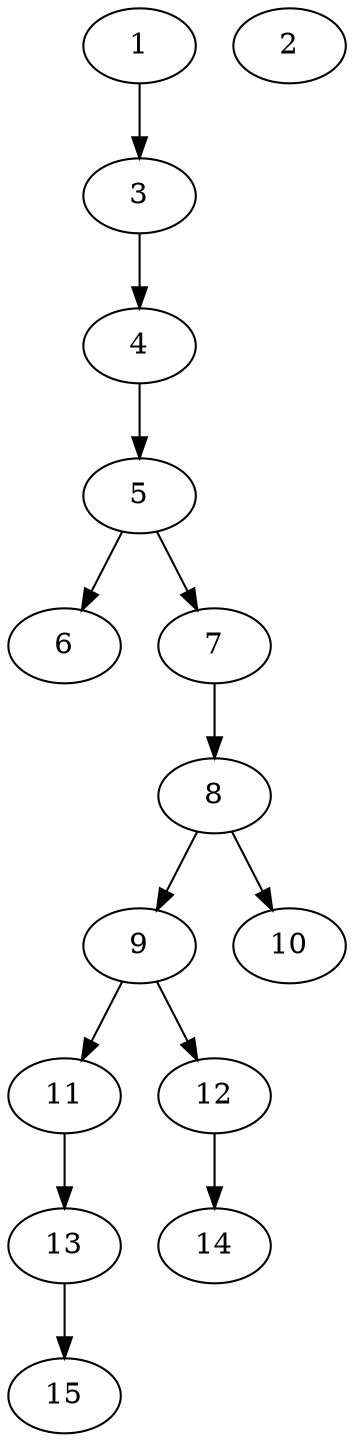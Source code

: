 // DAG automatically generated by daggen at Thu Oct  3 13:59:27 2019
// ./daggen --dot -n 15 --ccr 0.3 --fat 0.3 --regular 0.9 --density 0.5 --mindata 5242880 --maxdata 52428800 
digraph G {
  1 [size="32669013", alpha="0.19", expect_size="9800704"] 
  1 -> 3 [size ="9800704"]
  2 [size="103161173", alpha="0.09", expect_size="30948352"] 
  3 [size="125897387", alpha="0.18", expect_size="37769216"] 
  3 -> 4 [size ="37769216"]
  4 [size="43100160", alpha="0.11", expect_size="12930048"] 
  4 -> 5 [size ="12930048"]
  5 [size="54685013", alpha="0.11", expect_size="16405504"] 
  5 -> 6 [size ="16405504"]
  5 -> 7 [size ="16405504"]
  6 [size="101546667", alpha="0.06", expect_size="30464000"] 
  7 [size="103734613", alpha="0.03", expect_size="31120384"] 
  7 -> 8 [size ="31120384"]
  8 [size="72843947", alpha="0.05", expect_size="21853184"] 
  8 -> 9 [size ="21853184"]
  8 -> 10 [size ="21853184"]
  9 [size="141499733", alpha="0.06", expect_size="42449920"] 
  9 -> 11 [size ="42449920"]
  9 -> 12 [size ="42449920"]
  10 [size="140738560", alpha="0.04", expect_size="42221568"] 
  11 [size="114964480", alpha="0.11", expect_size="34489344"] 
  11 -> 13 [size ="34489344"]
  12 [size="105745067", alpha="0.20", expect_size="31723520"] 
  12 -> 14 [size ="31723520"]
  13 [size="17524053", alpha="0.19", expect_size="5257216"] 
  13 -> 15 [size ="5257216"]
  14 [size="158115840", alpha="0.16", expect_size="47434752"] 
  15 [size="86879573", alpha="0.03", expect_size="26063872"] 
}
